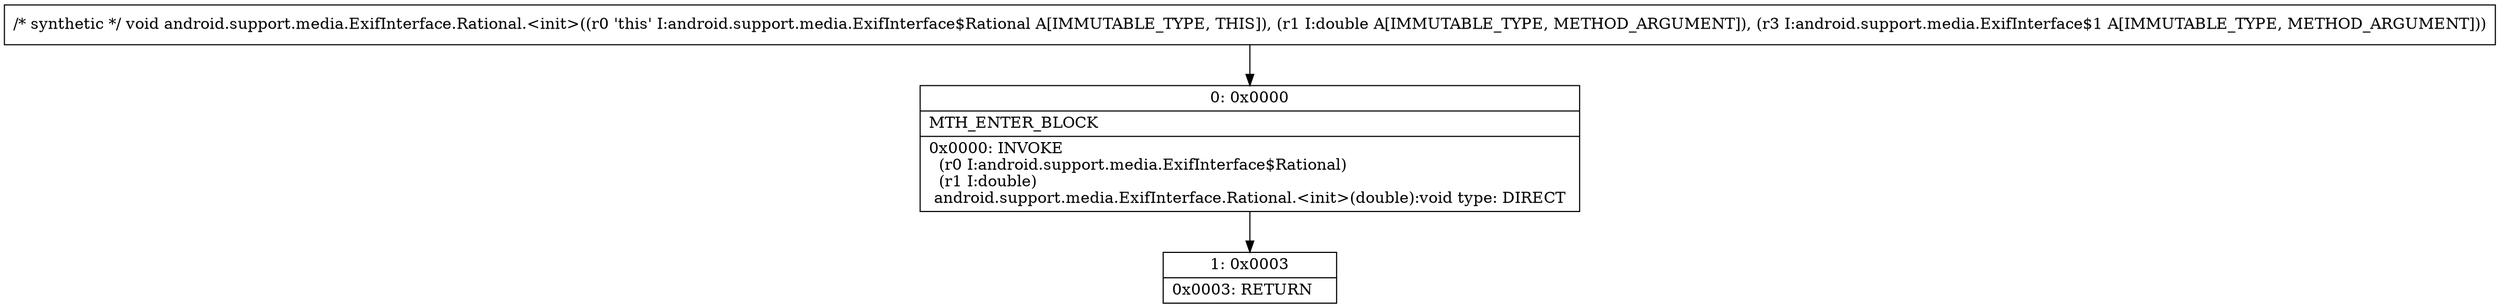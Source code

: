 digraph "CFG forandroid.support.media.ExifInterface.Rational.\<init\>(DLandroid\/support\/media\/ExifInterface$1;)V" {
Node_0 [shape=record,label="{0\:\ 0x0000|MTH_ENTER_BLOCK\l|0x0000: INVOKE  \l  (r0 I:android.support.media.ExifInterface$Rational)\l  (r1 I:double)\l android.support.media.ExifInterface.Rational.\<init\>(double):void type: DIRECT \l}"];
Node_1 [shape=record,label="{1\:\ 0x0003|0x0003: RETURN   \l}"];
MethodNode[shape=record,label="{\/* synthetic *\/ void android.support.media.ExifInterface.Rational.\<init\>((r0 'this' I:android.support.media.ExifInterface$Rational A[IMMUTABLE_TYPE, THIS]), (r1 I:double A[IMMUTABLE_TYPE, METHOD_ARGUMENT]), (r3 I:android.support.media.ExifInterface$1 A[IMMUTABLE_TYPE, METHOD_ARGUMENT])) }"];
MethodNode -> Node_0;
Node_0 -> Node_1;
}

